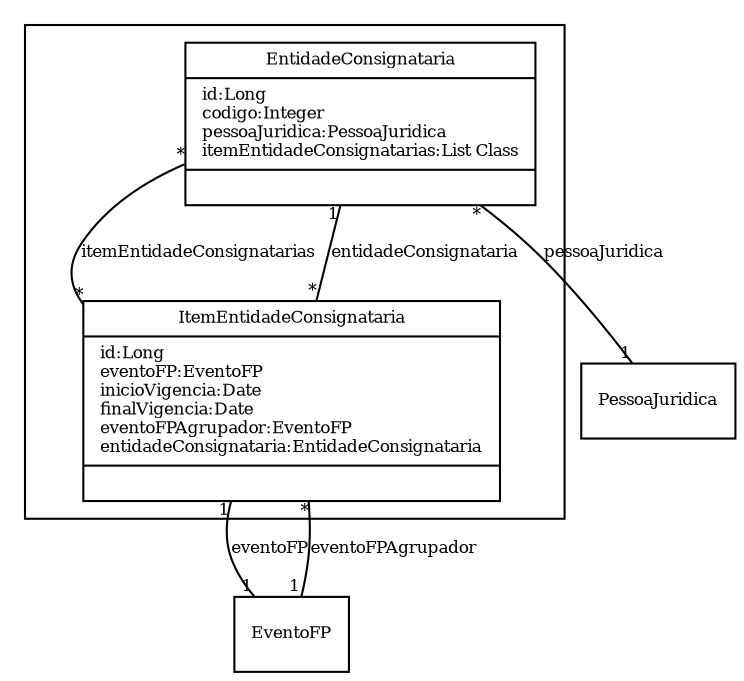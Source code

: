 digraph G{
fontname = "Times-Roman"
fontsize = 8

node [
        fontname = "Times-Roman"
        fontsize = 8
        shape = "record"
]

edge [
        fontname = "Times-Roman"
        fontsize = 8
]

subgraph clusterENTIDADE_CONSIGNATARIA
{
EntidadeConsignataria [label = "{EntidadeConsignataria|id:Long\lcodigo:Integer\lpessoaJuridica:PessoaJuridica\litemEntidadeConsignatarias:List Class\l|\l}"]
ItemEntidadeConsignataria [label = "{ItemEntidadeConsignataria|id:Long\leventoFP:EventoFP\linicioVigencia:Date\lfinalVigencia:Date\leventoFPAgrupador:EventoFP\lentidadeConsignataria:EntidadeConsignataria\l|\l}"]
}
edge [arrowhead = "none" headlabel = "1" taillabel = "*"] EntidadeConsignataria -> PessoaJuridica [label = "pessoaJuridica"]
edge [arrowhead = "none" headlabel = "*" taillabel = "*"] EntidadeConsignataria -> ItemEntidadeConsignataria [label = "itemEntidadeConsignatarias"]
edge [arrowhead = "none" headlabel = "1" taillabel = "1"] ItemEntidadeConsignataria -> EventoFP [label = "eventoFP"]
edge [arrowhead = "none" headlabel = "1" taillabel = "*"] ItemEntidadeConsignataria -> EventoFP [label = "eventoFPAgrupador"]
edge [arrowhead = "none" headlabel = "1" taillabel = "*"] ItemEntidadeConsignataria -> EntidadeConsignataria [label = "entidadeConsignataria"]
}
